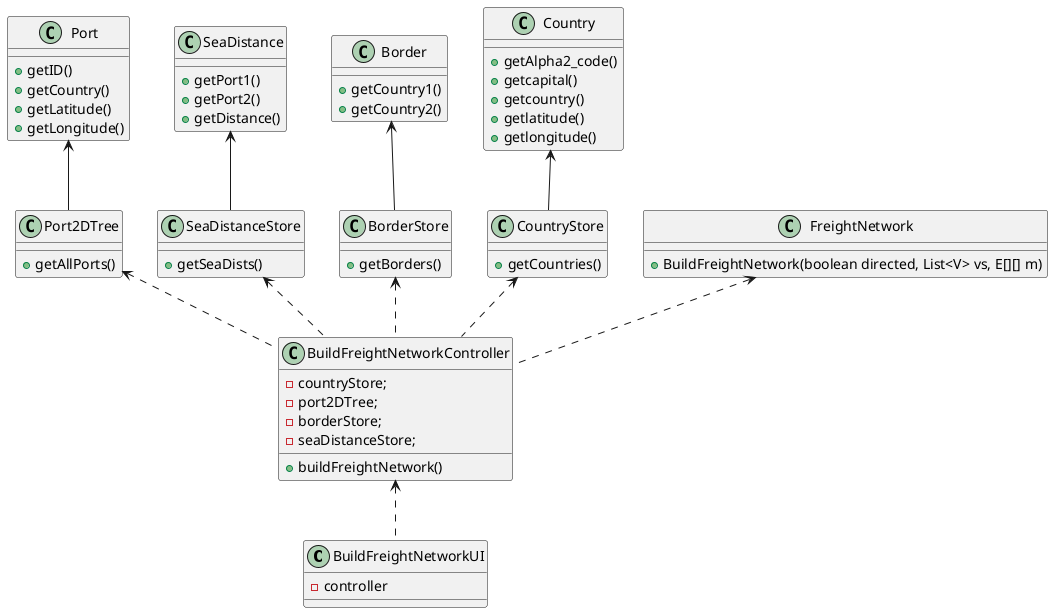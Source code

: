 @startuml
'https://plantuml.com/class-diagram

class BuildFreightNetworkUI {
- controller
}

class BuildFreightNetworkController {
- countryStore;
- port2DTree;
- borderStore;
- seaDistanceStore;
+ buildFreightNetwork()
}

class Port {
+ getID()
+ getCountry()
+ getLatitude()
+ getLongitude()
}

class Port2DTree {
+ getAllPorts()
}

class SeaDistance {
+ getPort1()
+ getPort2()
+ getDistance()
}

class SeaDistanceStore {
+ getSeaDists()
}

class Border {
+ getCountry1()
+ getCountry2()
}

class BorderStore {
+ getBorders()
}

class Country {
+ getAlpha2_code()
+ getcapital()
+ getcountry()
+ getlatitude()
+ getlongitude()
}

class CountryStore {
+ getCountries()
}

class FreightNetwork {
+ BuildFreightNetwork(boolean directed, List<V> vs, E[][] m)
}

BuildFreightNetworkController <.. BuildFreightNetworkUI
FreightNetwork <.. BuildFreightNetworkController
Port2DTree <.. BuildFreightNetworkController
SeaDistanceStore <.. BuildFreightNetworkController
BorderStore <.. BuildFreightNetworkController
CountryStore <.. BuildFreightNetworkController
Port <-- Port2DTree
SeaDistance <-- SeaDistanceStore
Border <-- BorderStore
Country <-- CountryStore

@enduml